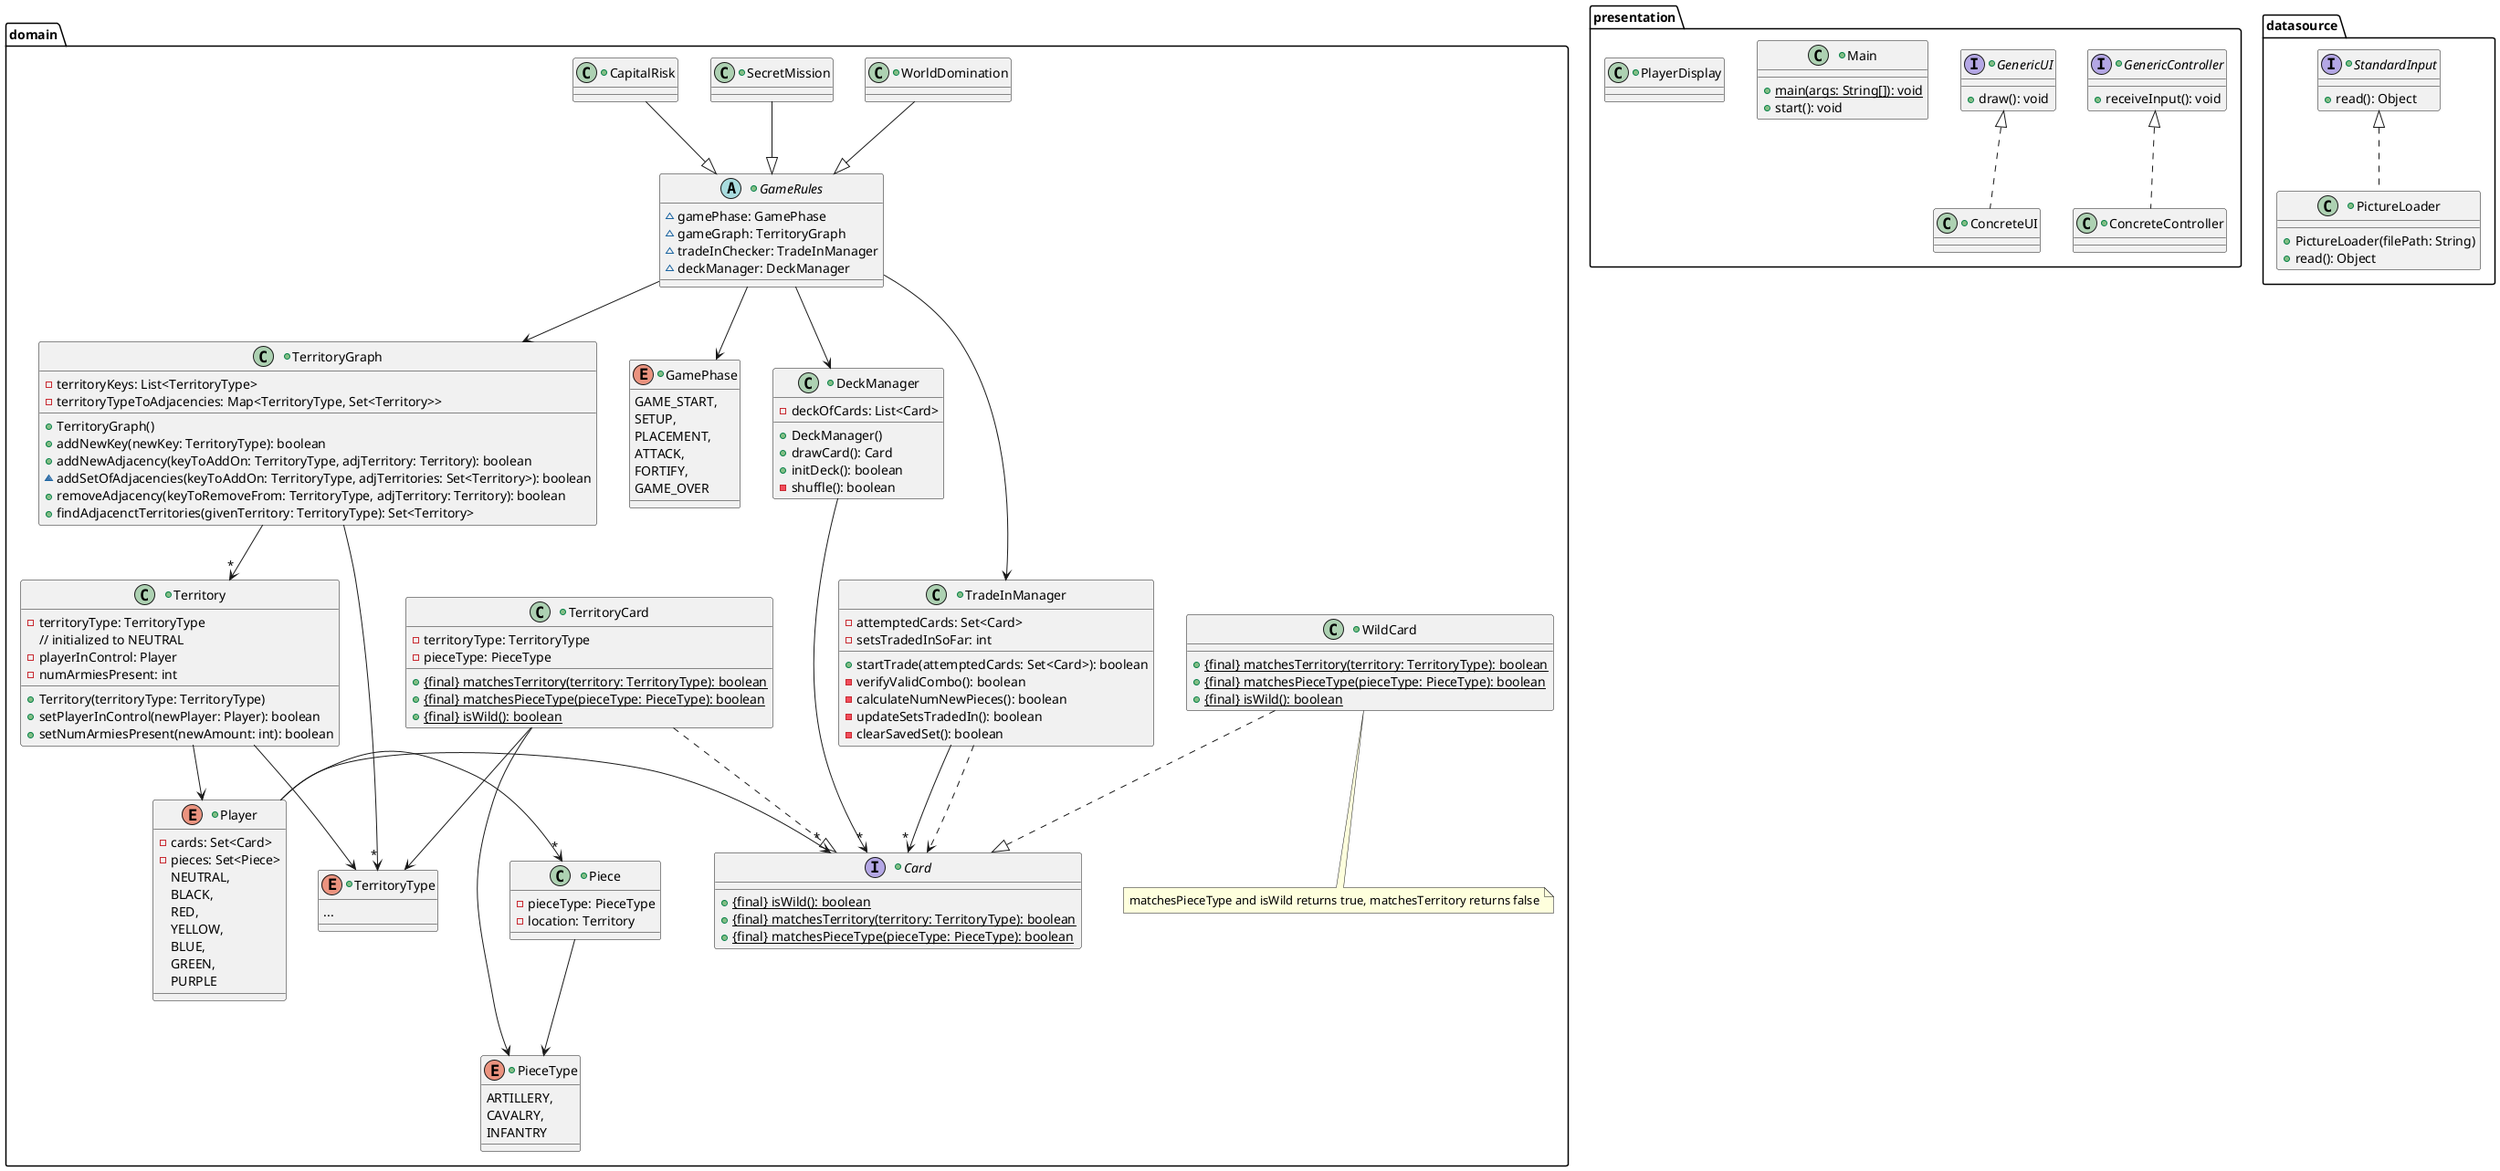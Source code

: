 @startuml RiskDesign

package presentation {
    +class Main {
        +{static} main(args: String[]): void
        +start(): void
    }

    +interface GenericUI {
        +draw(): void
    }

    +class ConcreteUI {

    }

    ConcreteUI .u.|> GenericUI

    +interface GenericController {
        +receiveInput(): void
    }

    +class ConcreteController {

    }

    ConcreteController .u.|> GenericController

    +class PlayerDisplay {

    }


}

package domain {
    +abstract class GameRules {
        ~gamePhase: GamePhase
        ~gameGraph: TerritoryGraph
        ~tradeInChecker: TradeInManager
        ~deckManager: DeckManager
    }

    +class WorldDomination {

    }

    +class SecretMission {

    }

    +class CapitalRisk {

    }

    +enum GamePhase {
        GAME_START,
        SETUP,
        PLACEMENT,
        ATTACK,
        FORTIFY,
        GAME_OVER
    }

    GameRules --> GamePhase
    GameRules --> TerritoryGraph
    GameRules --> DeckManager
    GameRules --> TradeInManager
    CapitalRisk --|> GameRules
    SecretMission --|> GameRules
    WorldDomination --|> GameRules

    +class DeckManager {
        -deckOfCards: List<Card>
        +DeckManager()
        +drawCard(): Card
        +initDeck(): boolean
        -shuffle(): boolean
    }

    DeckManager -> "*" Card

    +class TradeInManager {
        -attemptedCards: Set<Card>
        -setsTradedInSoFar: int
        +startTrade(attemptedCards: Set<Card>): boolean
        -verifyValidCombo(): boolean
        -calculateNumNewPieces(): boolean
        -updateSetsTradedIn(): boolean
        -clearSavedSet(): boolean
    }

    TradeInManager -d-> "*" Card
    TradeInManager .d.> Card

    +class Player {
        -cards: Set<Card>
        -pieces: Set<Piece>
    }

    Player -> "*" Piece
    Player -> "*" Card

    +class Piece {
        -pieceType: PieceType
        -location: Territory
    }

    +enum PieceType {
        ARTILLERY,
        CAVALRY,
        INFANTRY
    }

    Piece --> PieceType

    +interface Card {
        +{static}{final} isWild(): boolean
        +{static}{final} matchesTerritory(territory: TerritoryType): boolean
        +{static}{final} matchesPieceType(pieceType: PieceType): boolean
    }

    +class WildCard {
        +{static}{final} matchesTerritory(territory: TerritoryType): boolean
        +{static}{final} matchesPieceType(pieceType: PieceType): boolean
        +{static}{final} isWild(): boolean
    }

    note "matchesPieceType and isWild returns true, matchesTerritory returns false" as N1
    N1 .u. WildCard

    +class TerritoryCard {
        -territoryType: TerritoryType
        -pieceType: PieceType
        +{static}{final} matchesTerritory(territory: TerritoryType): boolean
        +{static}{final} matchesPieceType(pieceType: PieceType): boolean
        +{static}{final} isWild(): boolean
    }

    TerritoryCard ..|> Card
    WildCard ..|> Card
    TerritoryCard --> PieceType
    TerritoryCard --> TerritoryType

    +enum TerritoryType {
        ...
    }

    +class TerritoryGraph {
        -territoryKeys: List<TerritoryType>
        -territoryTypeToAdjacencies: Map<TerritoryType, Set<Territory>>
        +TerritoryGraph()
        +addNewKey(newKey: TerritoryType): boolean
        +addNewAdjacency(keyToAddOn: TerritoryType, adjTerritory: Territory): boolean
        ~addSetOfAdjacencies(keyToAddOn: TerritoryType, adjTerritories: Set<Territory>): boolean
        +removeAdjacency(keyToRemoveFrom: TerritoryType, adjTerritory: Territory): boolean
        +findAdjacenctTerritories(givenTerritory: TerritoryType): Set<Territory>
    }

    TerritoryGraph --> "*" Territory
    TerritoryGraph --> "*" TerritoryType

    +class Territory {
        -territoryType: TerritoryType
        // initialized to NEUTRAL
        -playerInControl: Player
        -numArmiesPresent: int
        +Territory(territoryType: TerritoryType)
        +setPlayerInControl(newPlayer: Player): boolean 
        +setNumArmiesPresent(newAmount: int): boolean
    }

    Territory --> Player
    Territory --> TerritoryType

    +enum Player {
        NEUTRAL,
        BLACK,
        RED,
        YELLOW,
        BLUE,
        GREEN,
        PURPLE
    }


}

package datasource {
    +interface StandardInput {
        +read(): Object
    }

    +class PictureLoader {
        +PictureLoader(filePath: String)
        +read(): Object
    }

    PictureLoader .u.|> StandardInput
}

@enduml

